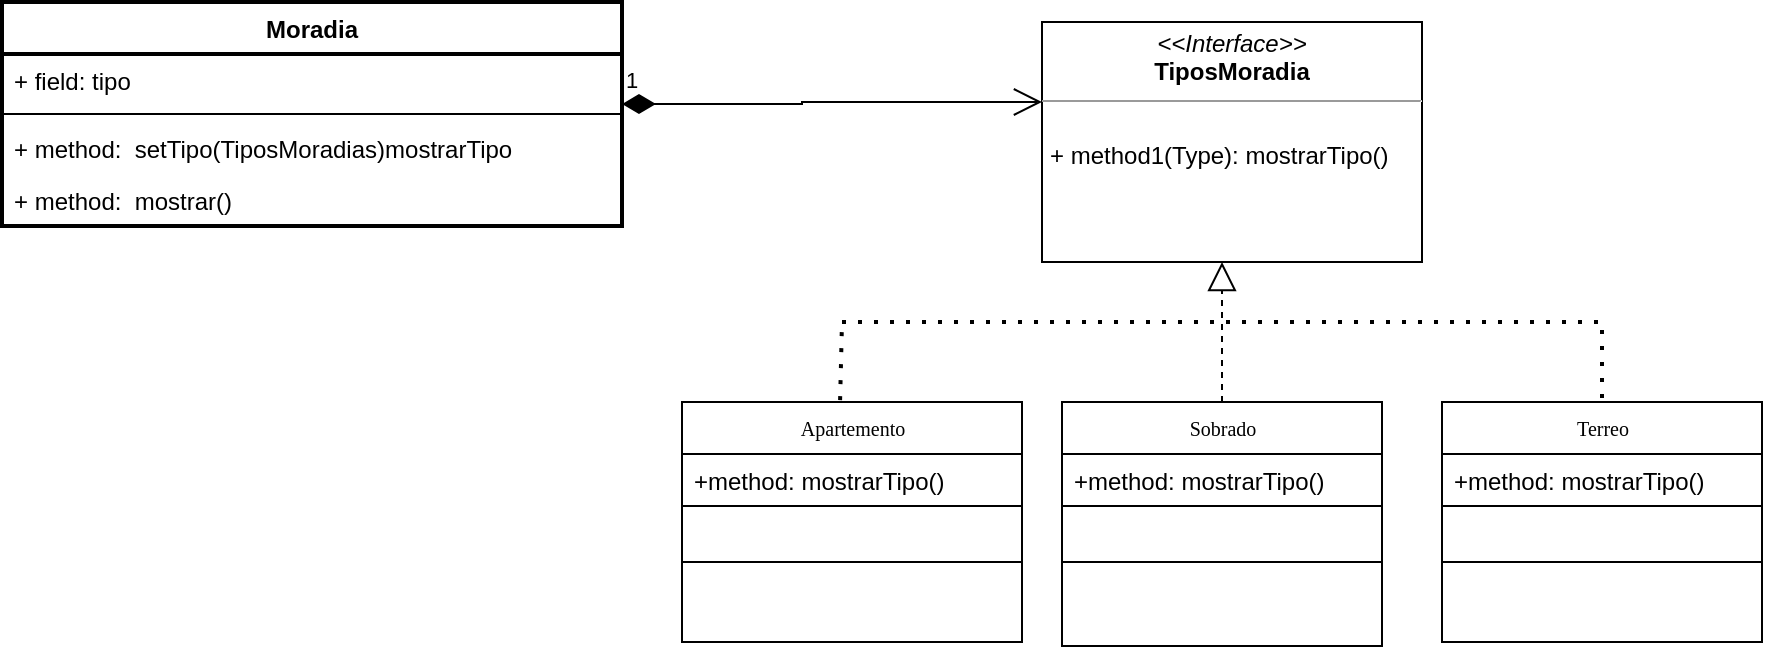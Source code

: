 <mxfile version="20.8.23" type="device"><diagram name="Page-1" id="c4acf3e9-155e-7222-9cf6-157b1a14988f"><mxGraphModel dx="2284" dy="796" grid="1" gridSize="10" guides="1" tooltips="1" connect="1" arrows="1" fold="1" page="1" pageScale="1" pageWidth="850" pageHeight="1100" background="none" math="0" shadow="0"><root><mxCell id="0"/><mxCell id="1" parent="0"/><mxCell id="17acba5748e5396b-20" value="Apartemento" style="swimlane;html=1;fontStyle=0;childLayout=stackLayout;horizontal=1;startSize=26;fillColor=none;horizontalStack=0;resizeParent=1;resizeLast=0;collapsible=1;marginBottom=0;swimlaneFillColor=#ffffff;rounded=0;shadow=0;comic=0;labelBackgroundColor=none;strokeWidth=1;fontFamily=Verdana;fontSize=10;align=center;" parent="1" vertex="1"><mxGeometry x="280" y="280" width="170" height="120" as="geometry"/></mxCell><mxCell id="17acba5748e5396b-21" value="+method:&amp;nbsp;mostrarTipo()" style="text;html=1;strokeColor=none;fillColor=none;align=left;verticalAlign=top;spacingLeft=4;spacingRight=4;whiteSpace=wrap;overflow=hidden;rotatable=0;points=[[0,0.5],[1,0.5]];portConstraint=eastwest;" parent="17acba5748e5396b-20" vertex="1"><mxGeometry y="26" width="170" height="26" as="geometry"/></mxCell><mxCell id="69LOwuCAif5iKY_Tkb27-1" value="" style="rounded=0;whiteSpace=wrap;html=1;" vertex="1" parent="17acba5748e5396b-20"><mxGeometry y="52" width="170" height="28" as="geometry"/></mxCell><mxCell id="17acba5748e5396b-30" value="Terreo" style="swimlane;html=1;fontStyle=0;childLayout=stackLayout;horizontal=1;startSize=26;fillColor=none;horizontalStack=0;resizeParent=1;resizeLast=0;collapsible=1;marginBottom=0;swimlaneFillColor=#ffffff;rounded=0;shadow=0;comic=0;labelBackgroundColor=none;strokeWidth=1;fontFamily=Verdana;fontSize=10;align=center;" parent="1" vertex="1"><mxGeometry x="660" y="280" width="160" height="120" as="geometry"/></mxCell><mxCell id="17acba5748e5396b-31" value="+method:&amp;nbsp;mostrarTipo()" style="text;html=1;strokeColor=none;fillColor=none;align=left;verticalAlign=top;spacingLeft=4;spacingRight=4;whiteSpace=wrap;overflow=hidden;rotatable=0;points=[[0,0.5],[1,0.5]];portConstraint=eastwest;" parent="17acba5748e5396b-30" vertex="1"><mxGeometry y="26" width="160" height="26" as="geometry"/></mxCell><mxCell id="69LOwuCAif5iKY_Tkb27-3" value="" style="rounded=0;whiteSpace=wrap;html=1;" vertex="1" parent="17acba5748e5396b-30"><mxGeometry y="52" width="160" height="28" as="geometry"/></mxCell><mxCell id="5d2195bd80daf111-5" value="Sobrado" style="swimlane;html=1;fontStyle=0;childLayout=stackLayout;horizontal=1;startSize=26;fillColor=none;horizontalStack=0;resizeParent=1;resizeLast=0;collapsible=1;marginBottom=0;swimlaneFillColor=#ffffff;rounded=0;shadow=0;comic=0;labelBackgroundColor=none;strokeWidth=1;fontFamily=Verdana;fontSize=10;align=center;" parent="1" vertex="1"><mxGeometry x="470" y="280" width="160" height="122" as="geometry"/></mxCell><mxCell id="5d2195bd80daf111-6" value="+method:&amp;nbsp;mostrarTipo()" style="text;html=1;strokeColor=none;fillColor=none;align=left;verticalAlign=top;spacingLeft=4;spacingRight=4;whiteSpace=wrap;overflow=hidden;rotatable=0;points=[[0,0.5],[1,0.5]];portConstraint=eastwest;" parent="5d2195bd80daf111-5" vertex="1"><mxGeometry y="26" width="160" height="26" as="geometry"/></mxCell><mxCell id="69LOwuCAif5iKY_Tkb27-2" value="" style="rounded=0;whiteSpace=wrap;html=1;" vertex="1" parent="5d2195bd80daf111-5"><mxGeometry y="52" width="160" height="28" as="geometry"/></mxCell><mxCell id="5d2195bd80daf111-18" value="&lt;p style=&quot;margin:0px;margin-top:4px;text-align:center;&quot;&gt;&lt;i&gt;&amp;lt;&amp;lt;Interface&amp;gt;&amp;gt;&lt;/i&gt;&lt;br&gt;&lt;b&gt;TiposMoradia&lt;/b&gt;&lt;/p&gt;&lt;hr size=&quot;1&quot;&gt;&lt;p style=&quot;margin:0px;margin-left:4px;&quot;&gt;&lt;br&gt;&lt;/p&gt;&lt;p style=&quot;margin:0px;margin-left:4px;&quot;&gt;+ method1(Type):&amp;nbsp;mostrarTipo()&lt;br&gt;&lt;br&gt;&lt;/p&gt;" style="verticalAlign=top;align=left;overflow=fill;fontSize=12;fontFamily=Helvetica;html=1;rounded=0;shadow=0;comic=0;labelBackgroundColor=none;strokeWidth=1" parent="1" vertex="1"><mxGeometry x="460" y="90" width="190" height="120" as="geometry"/></mxCell><mxCell id="FjuYNebh_ug3NmiZHmKy-4" value="1" style="endArrow=open;html=1;endSize=12;startArrow=diamondThin;startSize=14;startFill=1;edgeStyle=orthogonalEdgeStyle;align=left;verticalAlign=bottom;rounded=0;exitX=1;exitY=0.5;exitDx=0;exitDy=0;" parent="1" edge="1"><mxGeometry x="-1" y="3" relative="1" as="geometry"><mxPoint x="250" y="131" as="sourcePoint"/><mxPoint x="460" y="130" as="targetPoint"/><Array as="points"><mxPoint x="340" y="131"/><mxPoint x="340" y="130"/></Array></mxGeometry></mxCell><mxCell id="FjuYNebh_ug3NmiZHmKy-12" value="Moradia" style="swimlane;fontStyle=1;align=center;verticalAlign=top;childLayout=stackLayout;horizontal=1;startSize=26;horizontalStack=0;resizeParent=1;resizeParentMax=0;resizeLast=0;collapsible=1;marginBottom=0;strokeWidth=2;" parent="1" vertex="1"><mxGeometry x="-60" y="80" width="310" height="112" as="geometry"/></mxCell><mxCell id="FjuYNebh_ug3NmiZHmKy-13" value="+ field: tipo" style="text;strokeColor=none;fillColor=none;align=left;verticalAlign=top;spacingLeft=4;spacingRight=4;overflow=hidden;rotatable=0;points=[[0,0.5],[1,0.5]];portConstraint=eastwest;" parent="FjuYNebh_ug3NmiZHmKy-12" vertex="1"><mxGeometry y="26" width="310" height="26" as="geometry"/></mxCell><mxCell id="FjuYNebh_ug3NmiZHmKy-14" value="" style="line;strokeWidth=1;fillColor=none;align=left;verticalAlign=middle;spacingTop=-1;spacingLeft=3;spacingRight=3;rotatable=0;labelPosition=right;points=[];portConstraint=eastwest;strokeColor=inherit;" parent="FjuYNebh_ug3NmiZHmKy-12" vertex="1"><mxGeometry y="52" width="310" height="8" as="geometry"/></mxCell><mxCell id="FjuYNebh_ug3NmiZHmKy-15" value="+ method:  setTipo(TiposMoradias)mostrarTipo" style="text;strokeColor=none;fillColor=none;align=left;verticalAlign=top;spacingLeft=4;spacingRight=4;overflow=hidden;rotatable=0;points=[[0,0.5],[1,0.5]];portConstraint=eastwest;" parent="FjuYNebh_ug3NmiZHmKy-12" vertex="1"><mxGeometry y="60" width="310" height="26" as="geometry"/></mxCell><mxCell id="FjuYNebh_ug3NmiZHmKy-22" value="+ method:  mostrar()" style="text;strokeColor=none;fillColor=none;align=left;verticalAlign=top;spacingLeft=4;spacingRight=4;overflow=hidden;rotatable=0;points=[[0,0.5],[1,0.5]];portConstraint=eastwest;" parent="FjuYNebh_ug3NmiZHmKy-12" vertex="1"><mxGeometry y="86" width="310" height="26" as="geometry"/></mxCell><mxCell id="FjuYNebh_ug3NmiZHmKy-17" value="" style="endArrow=block;dashed=1;endFill=0;endSize=12;html=1;rounded=0;exitX=0.5;exitY=0;exitDx=0;exitDy=0;" parent="1" source="5d2195bd80daf111-5" edge="1"><mxGeometry width="160" relative="1" as="geometry"><mxPoint x="340" y="310" as="sourcePoint"/><mxPoint x="550" y="210" as="targetPoint"/><Array as="points"/></mxGeometry></mxCell><mxCell id="FjuYNebh_ug3NmiZHmKy-18" value="" style="endArrow=none;dashed=1;html=1;dashPattern=1 3;strokeWidth=2;rounded=0;entryX=0.5;entryY=0;entryDx=0;entryDy=0;" parent="1" target="17acba5748e5396b-30" edge="1"><mxGeometry width="50" height="50" relative="1" as="geometry"><mxPoint x="360" y="240" as="sourcePoint"/><mxPoint x="450" y="280" as="targetPoint"/><Array as="points"><mxPoint x="740" y="240"/></Array></mxGeometry></mxCell><mxCell id="FjuYNebh_ug3NmiZHmKy-20" value="" style="endArrow=none;dashed=1;html=1;dashPattern=1 3;strokeWidth=2;rounded=0;exitX=0.465;exitY=-0.008;exitDx=0;exitDy=0;exitPerimeter=0;" parent="1" source="17acba5748e5396b-20" edge="1"><mxGeometry width="50" height="50" relative="1" as="geometry"><mxPoint x="360" y="270" as="sourcePoint"/><mxPoint x="360" y="240" as="targetPoint"/></mxGeometry></mxCell></root></mxGraphModel></diagram></mxfile>